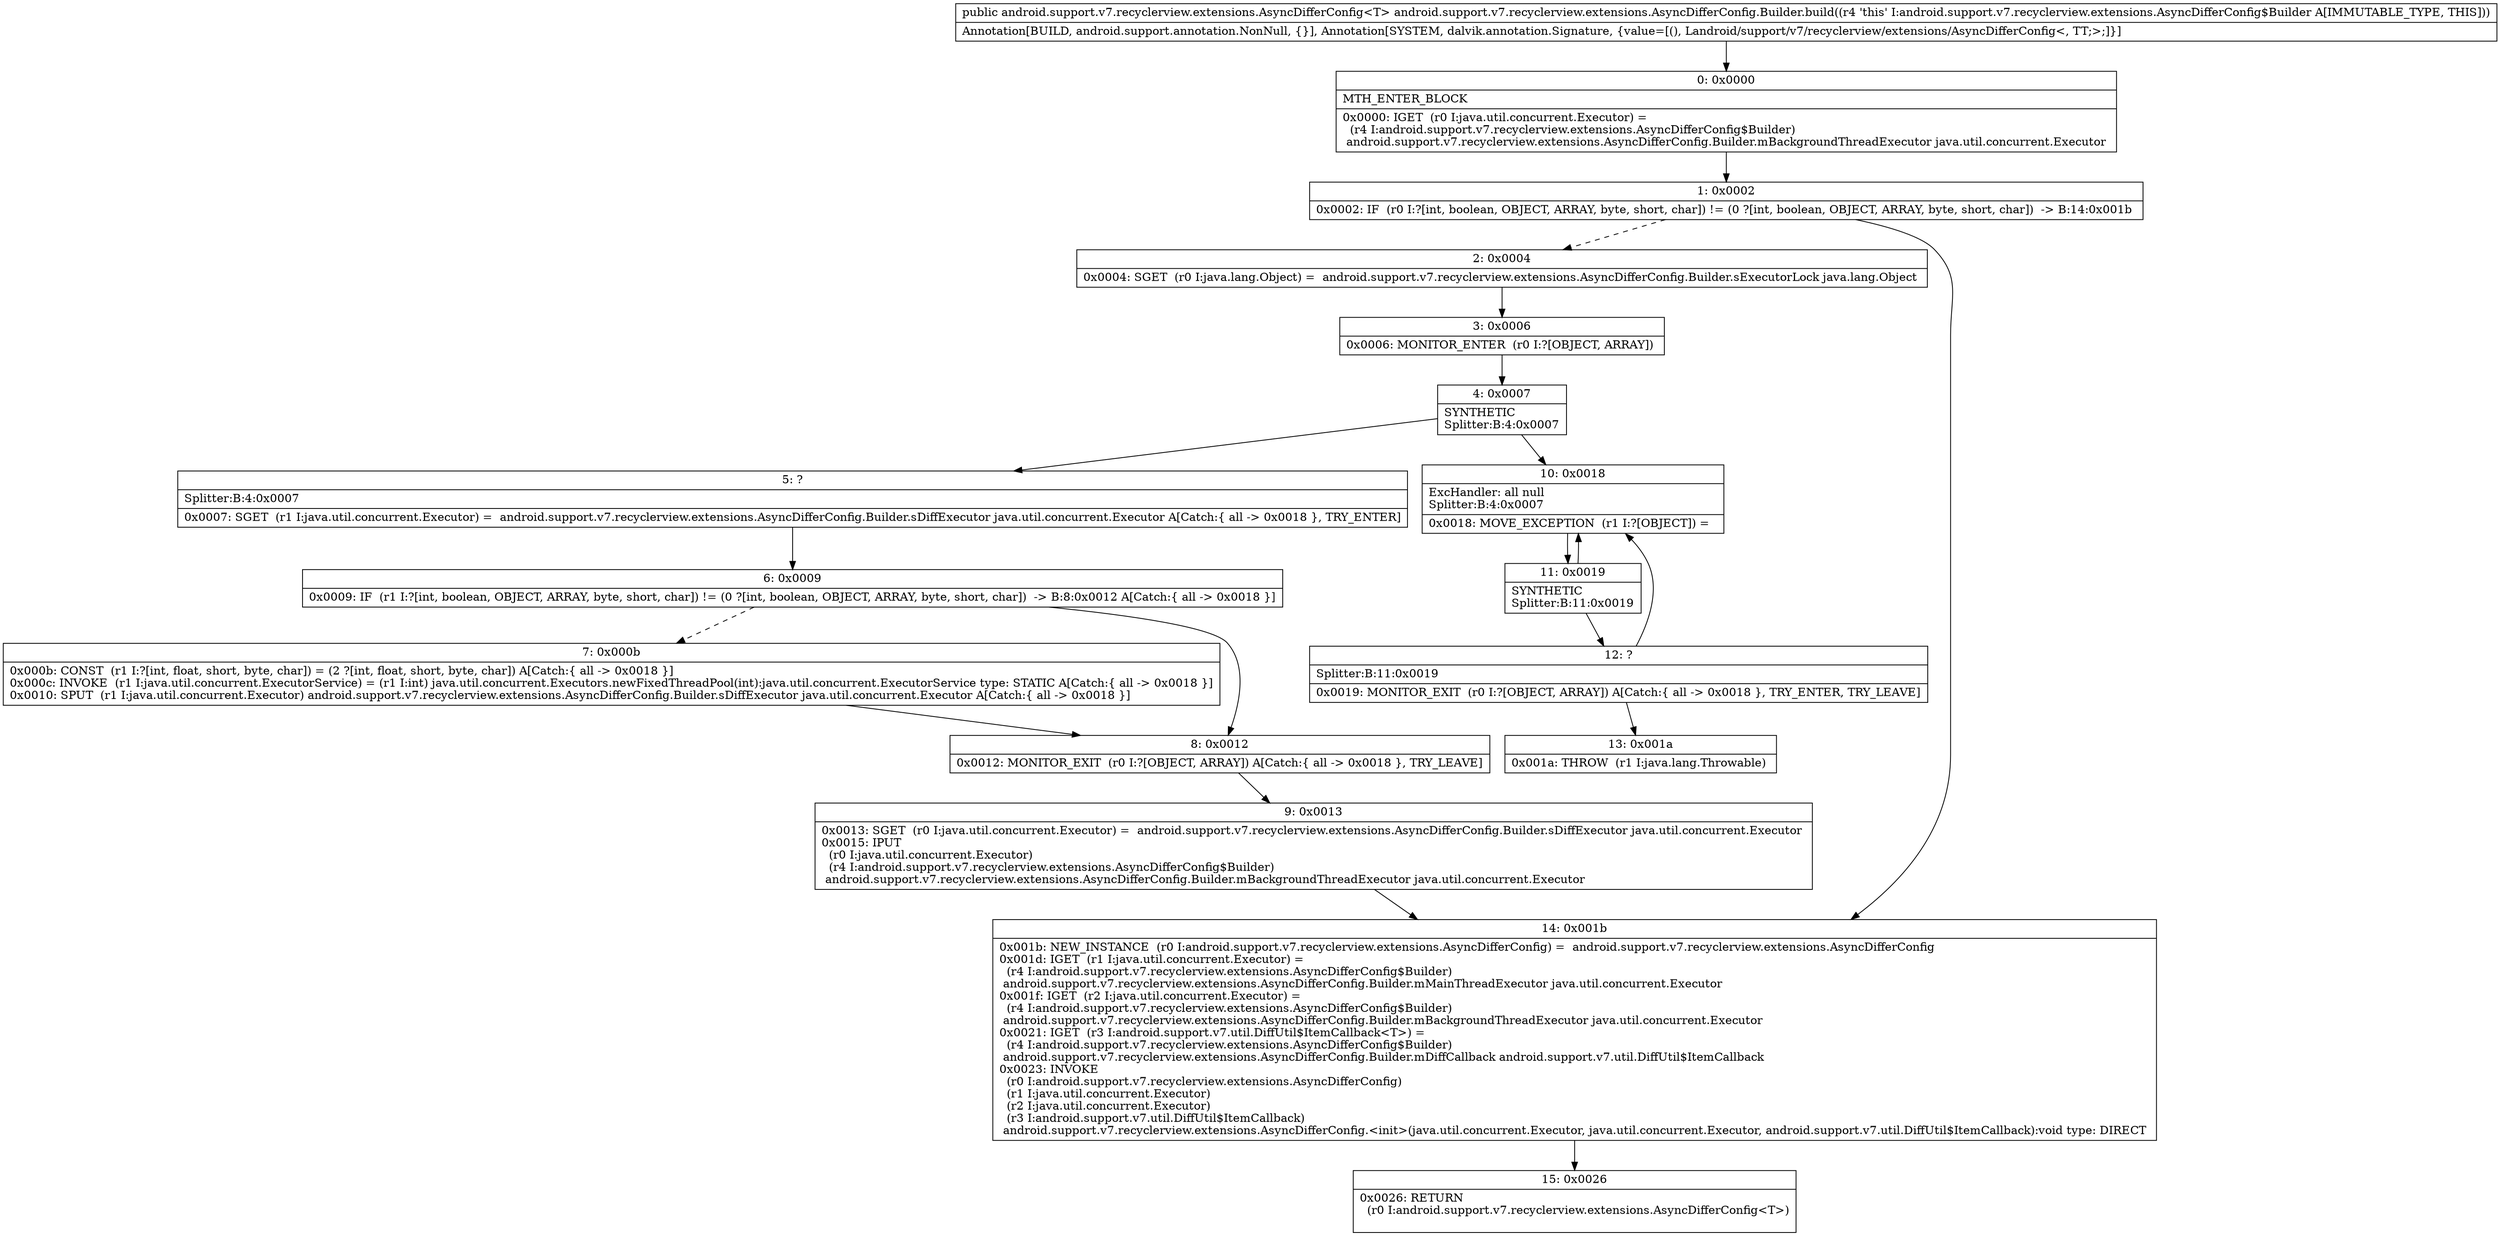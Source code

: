 digraph "CFG forandroid.support.v7.recyclerview.extensions.AsyncDifferConfig.Builder.build()Landroid\/support\/v7\/recyclerview\/extensions\/AsyncDifferConfig;" {
Node_0 [shape=record,label="{0\:\ 0x0000|MTH_ENTER_BLOCK\l|0x0000: IGET  (r0 I:java.util.concurrent.Executor) = \l  (r4 I:android.support.v7.recyclerview.extensions.AsyncDifferConfig$Builder)\l android.support.v7.recyclerview.extensions.AsyncDifferConfig.Builder.mBackgroundThreadExecutor java.util.concurrent.Executor \l}"];
Node_1 [shape=record,label="{1\:\ 0x0002|0x0002: IF  (r0 I:?[int, boolean, OBJECT, ARRAY, byte, short, char]) != (0 ?[int, boolean, OBJECT, ARRAY, byte, short, char])  \-\> B:14:0x001b \l}"];
Node_2 [shape=record,label="{2\:\ 0x0004|0x0004: SGET  (r0 I:java.lang.Object) =  android.support.v7.recyclerview.extensions.AsyncDifferConfig.Builder.sExecutorLock java.lang.Object \l}"];
Node_3 [shape=record,label="{3\:\ 0x0006|0x0006: MONITOR_ENTER  (r0 I:?[OBJECT, ARRAY]) \l}"];
Node_4 [shape=record,label="{4\:\ 0x0007|SYNTHETIC\lSplitter:B:4:0x0007\l}"];
Node_5 [shape=record,label="{5\:\ ?|Splitter:B:4:0x0007\l|0x0007: SGET  (r1 I:java.util.concurrent.Executor) =  android.support.v7.recyclerview.extensions.AsyncDifferConfig.Builder.sDiffExecutor java.util.concurrent.Executor A[Catch:\{ all \-\> 0x0018 \}, TRY_ENTER]\l}"];
Node_6 [shape=record,label="{6\:\ 0x0009|0x0009: IF  (r1 I:?[int, boolean, OBJECT, ARRAY, byte, short, char]) != (0 ?[int, boolean, OBJECT, ARRAY, byte, short, char])  \-\> B:8:0x0012 A[Catch:\{ all \-\> 0x0018 \}]\l}"];
Node_7 [shape=record,label="{7\:\ 0x000b|0x000b: CONST  (r1 I:?[int, float, short, byte, char]) = (2 ?[int, float, short, byte, char]) A[Catch:\{ all \-\> 0x0018 \}]\l0x000c: INVOKE  (r1 I:java.util.concurrent.ExecutorService) = (r1 I:int) java.util.concurrent.Executors.newFixedThreadPool(int):java.util.concurrent.ExecutorService type: STATIC A[Catch:\{ all \-\> 0x0018 \}]\l0x0010: SPUT  (r1 I:java.util.concurrent.Executor) android.support.v7.recyclerview.extensions.AsyncDifferConfig.Builder.sDiffExecutor java.util.concurrent.Executor A[Catch:\{ all \-\> 0x0018 \}]\l}"];
Node_8 [shape=record,label="{8\:\ 0x0012|0x0012: MONITOR_EXIT  (r0 I:?[OBJECT, ARRAY]) A[Catch:\{ all \-\> 0x0018 \}, TRY_LEAVE]\l}"];
Node_9 [shape=record,label="{9\:\ 0x0013|0x0013: SGET  (r0 I:java.util.concurrent.Executor) =  android.support.v7.recyclerview.extensions.AsyncDifferConfig.Builder.sDiffExecutor java.util.concurrent.Executor \l0x0015: IPUT  \l  (r0 I:java.util.concurrent.Executor)\l  (r4 I:android.support.v7.recyclerview.extensions.AsyncDifferConfig$Builder)\l android.support.v7.recyclerview.extensions.AsyncDifferConfig.Builder.mBackgroundThreadExecutor java.util.concurrent.Executor \l}"];
Node_10 [shape=record,label="{10\:\ 0x0018|ExcHandler: all null\lSplitter:B:4:0x0007\l|0x0018: MOVE_EXCEPTION  (r1 I:?[OBJECT]) =  \l}"];
Node_11 [shape=record,label="{11\:\ 0x0019|SYNTHETIC\lSplitter:B:11:0x0019\l}"];
Node_12 [shape=record,label="{12\:\ ?|Splitter:B:11:0x0019\l|0x0019: MONITOR_EXIT  (r0 I:?[OBJECT, ARRAY]) A[Catch:\{ all \-\> 0x0018 \}, TRY_ENTER, TRY_LEAVE]\l}"];
Node_13 [shape=record,label="{13\:\ 0x001a|0x001a: THROW  (r1 I:java.lang.Throwable) \l}"];
Node_14 [shape=record,label="{14\:\ 0x001b|0x001b: NEW_INSTANCE  (r0 I:android.support.v7.recyclerview.extensions.AsyncDifferConfig) =  android.support.v7.recyclerview.extensions.AsyncDifferConfig \l0x001d: IGET  (r1 I:java.util.concurrent.Executor) = \l  (r4 I:android.support.v7.recyclerview.extensions.AsyncDifferConfig$Builder)\l android.support.v7.recyclerview.extensions.AsyncDifferConfig.Builder.mMainThreadExecutor java.util.concurrent.Executor \l0x001f: IGET  (r2 I:java.util.concurrent.Executor) = \l  (r4 I:android.support.v7.recyclerview.extensions.AsyncDifferConfig$Builder)\l android.support.v7.recyclerview.extensions.AsyncDifferConfig.Builder.mBackgroundThreadExecutor java.util.concurrent.Executor \l0x0021: IGET  (r3 I:android.support.v7.util.DiffUtil$ItemCallback\<T\>) = \l  (r4 I:android.support.v7.recyclerview.extensions.AsyncDifferConfig$Builder)\l android.support.v7.recyclerview.extensions.AsyncDifferConfig.Builder.mDiffCallback android.support.v7.util.DiffUtil$ItemCallback \l0x0023: INVOKE  \l  (r0 I:android.support.v7.recyclerview.extensions.AsyncDifferConfig)\l  (r1 I:java.util.concurrent.Executor)\l  (r2 I:java.util.concurrent.Executor)\l  (r3 I:android.support.v7.util.DiffUtil$ItemCallback)\l android.support.v7.recyclerview.extensions.AsyncDifferConfig.\<init\>(java.util.concurrent.Executor, java.util.concurrent.Executor, android.support.v7.util.DiffUtil$ItemCallback):void type: DIRECT \l}"];
Node_15 [shape=record,label="{15\:\ 0x0026|0x0026: RETURN  \l  (r0 I:android.support.v7.recyclerview.extensions.AsyncDifferConfig\<T\>)\l \l}"];
MethodNode[shape=record,label="{public android.support.v7.recyclerview.extensions.AsyncDifferConfig\<T\> android.support.v7.recyclerview.extensions.AsyncDifferConfig.Builder.build((r4 'this' I:android.support.v7.recyclerview.extensions.AsyncDifferConfig$Builder A[IMMUTABLE_TYPE, THIS]))  | Annotation[BUILD, android.support.annotation.NonNull, \{\}], Annotation[SYSTEM, dalvik.annotation.Signature, \{value=[(), Landroid\/support\/v7\/recyclerview\/extensions\/AsyncDifferConfig\<, TT;\>;]\}]\l}"];
MethodNode -> Node_0;
Node_0 -> Node_1;
Node_1 -> Node_2[style=dashed];
Node_1 -> Node_14;
Node_2 -> Node_3;
Node_3 -> Node_4;
Node_4 -> Node_5;
Node_4 -> Node_10;
Node_5 -> Node_6;
Node_6 -> Node_7[style=dashed];
Node_6 -> Node_8;
Node_7 -> Node_8;
Node_8 -> Node_9;
Node_9 -> Node_14;
Node_10 -> Node_11;
Node_11 -> Node_12;
Node_11 -> Node_10;
Node_12 -> Node_13;
Node_12 -> Node_10;
Node_14 -> Node_15;
}

